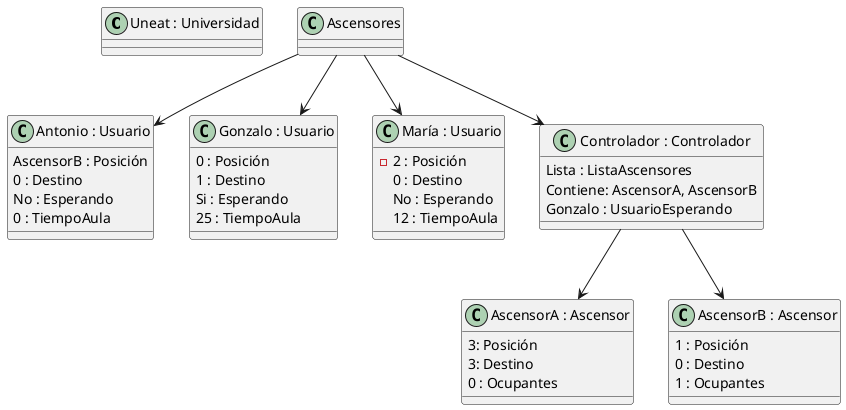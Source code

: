 @startuml
Class "Uneat : Universidad"
Class "AscensorA : Ascensor"
{
    3: Posición
    3: Destino
    0 : Ocupantes
}
Class "AscensorB : Ascensor"
{
    1 : Posición
    0 : Destino
    1 : Ocupantes
}
Class "Antonio : Usuario"
{
    AscensorB : Posición
    0 : Destino
    No : Esperando
    0 : TiempoAula
}
Class "Gonzalo : Usuario"
{
    0 : Posición
     1 : Destino
    Si : Esperando
    25 : TiempoAula
}
Class "María : Usuario"
{
    -2 : Posición
    0 : Destino
    No : Esperando
    12 : TiempoAula
}
Class "Controlador : Controlador"
{
    Lista : ListaAscensores
        Contiene: AscensorA, AscensorB
    Gonzalo : UsuarioEsperando
}
Ascensores --> "Antonio : Usuario"
Ascensores --> "Gonzalo : Usuario"
Ascensores --> "María : Usuario"
Ascensores --> "Controlador : Controlador" 
"Controlador : Controlador" --> "AscensorA : Ascensor"
"Controlador : Controlador" --> "AscensorB : Ascensor"
